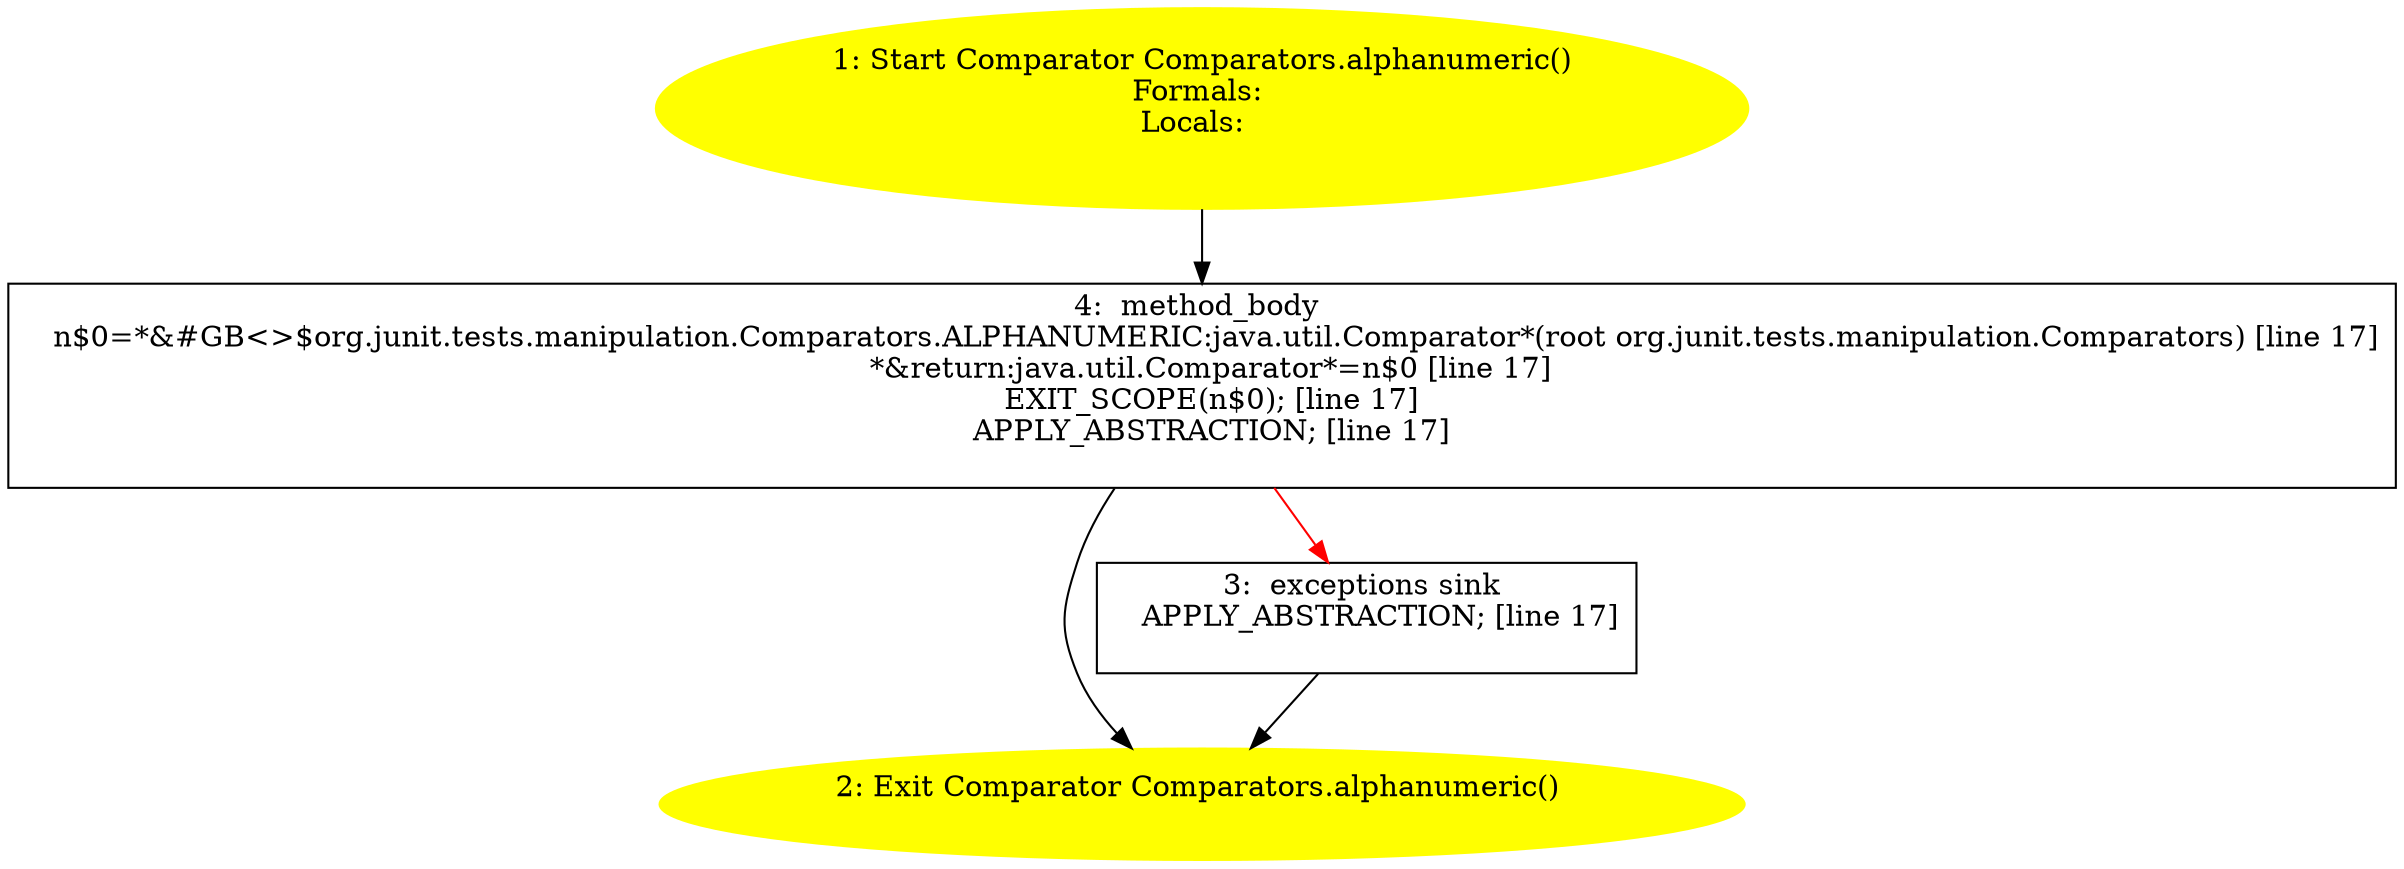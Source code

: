 /* @generated */
digraph cfg {
"org.junit.tests.manipulation.Comparators.alphanumeric():java.util.Comparator.a9b0b44f2bba9ba0c6e639817a788c0e_1" [label="1: Start Comparator Comparators.alphanumeric()\nFormals: \nLocals:  \n  " color=yellow style=filled]
	

	 "org.junit.tests.manipulation.Comparators.alphanumeric():java.util.Comparator.a9b0b44f2bba9ba0c6e639817a788c0e_1" -> "org.junit.tests.manipulation.Comparators.alphanumeric():java.util.Comparator.a9b0b44f2bba9ba0c6e639817a788c0e_4" ;
"org.junit.tests.manipulation.Comparators.alphanumeric():java.util.Comparator.a9b0b44f2bba9ba0c6e639817a788c0e_2" [label="2: Exit Comparator Comparators.alphanumeric() \n  " color=yellow style=filled]
	

"org.junit.tests.manipulation.Comparators.alphanumeric():java.util.Comparator.a9b0b44f2bba9ba0c6e639817a788c0e_3" [label="3:  exceptions sink \n   APPLY_ABSTRACTION; [line 17]\n " shape="box"]
	

	 "org.junit.tests.manipulation.Comparators.alphanumeric():java.util.Comparator.a9b0b44f2bba9ba0c6e639817a788c0e_3" -> "org.junit.tests.manipulation.Comparators.alphanumeric():java.util.Comparator.a9b0b44f2bba9ba0c6e639817a788c0e_2" ;
"org.junit.tests.manipulation.Comparators.alphanumeric():java.util.Comparator.a9b0b44f2bba9ba0c6e639817a788c0e_4" [label="4:  method_body \n   n$0=*&#GB<>$org.junit.tests.manipulation.Comparators.ALPHANUMERIC:java.util.Comparator*(root org.junit.tests.manipulation.Comparators) [line 17]\n  *&return:java.util.Comparator*=n$0 [line 17]\n  EXIT_SCOPE(n$0); [line 17]\n  APPLY_ABSTRACTION; [line 17]\n " shape="box"]
	

	 "org.junit.tests.manipulation.Comparators.alphanumeric():java.util.Comparator.a9b0b44f2bba9ba0c6e639817a788c0e_4" -> "org.junit.tests.manipulation.Comparators.alphanumeric():java.util.Comparator.a9b0b44f2bba9ba0c6e639817a788c0e_2" ;
	 "org.junit.tests.manipulation.Comparators.alphanumeric():java.util.Comparator.a9b0b44f2bba9ba0c6e639817a788c0e_4" -> "org.junit.tests.manipulation.Comparators.alphanumeric():java.util.Comparator.a9b0b44f2bba9ba0c6e639817a788c0e_3" [color="red" ];
}
